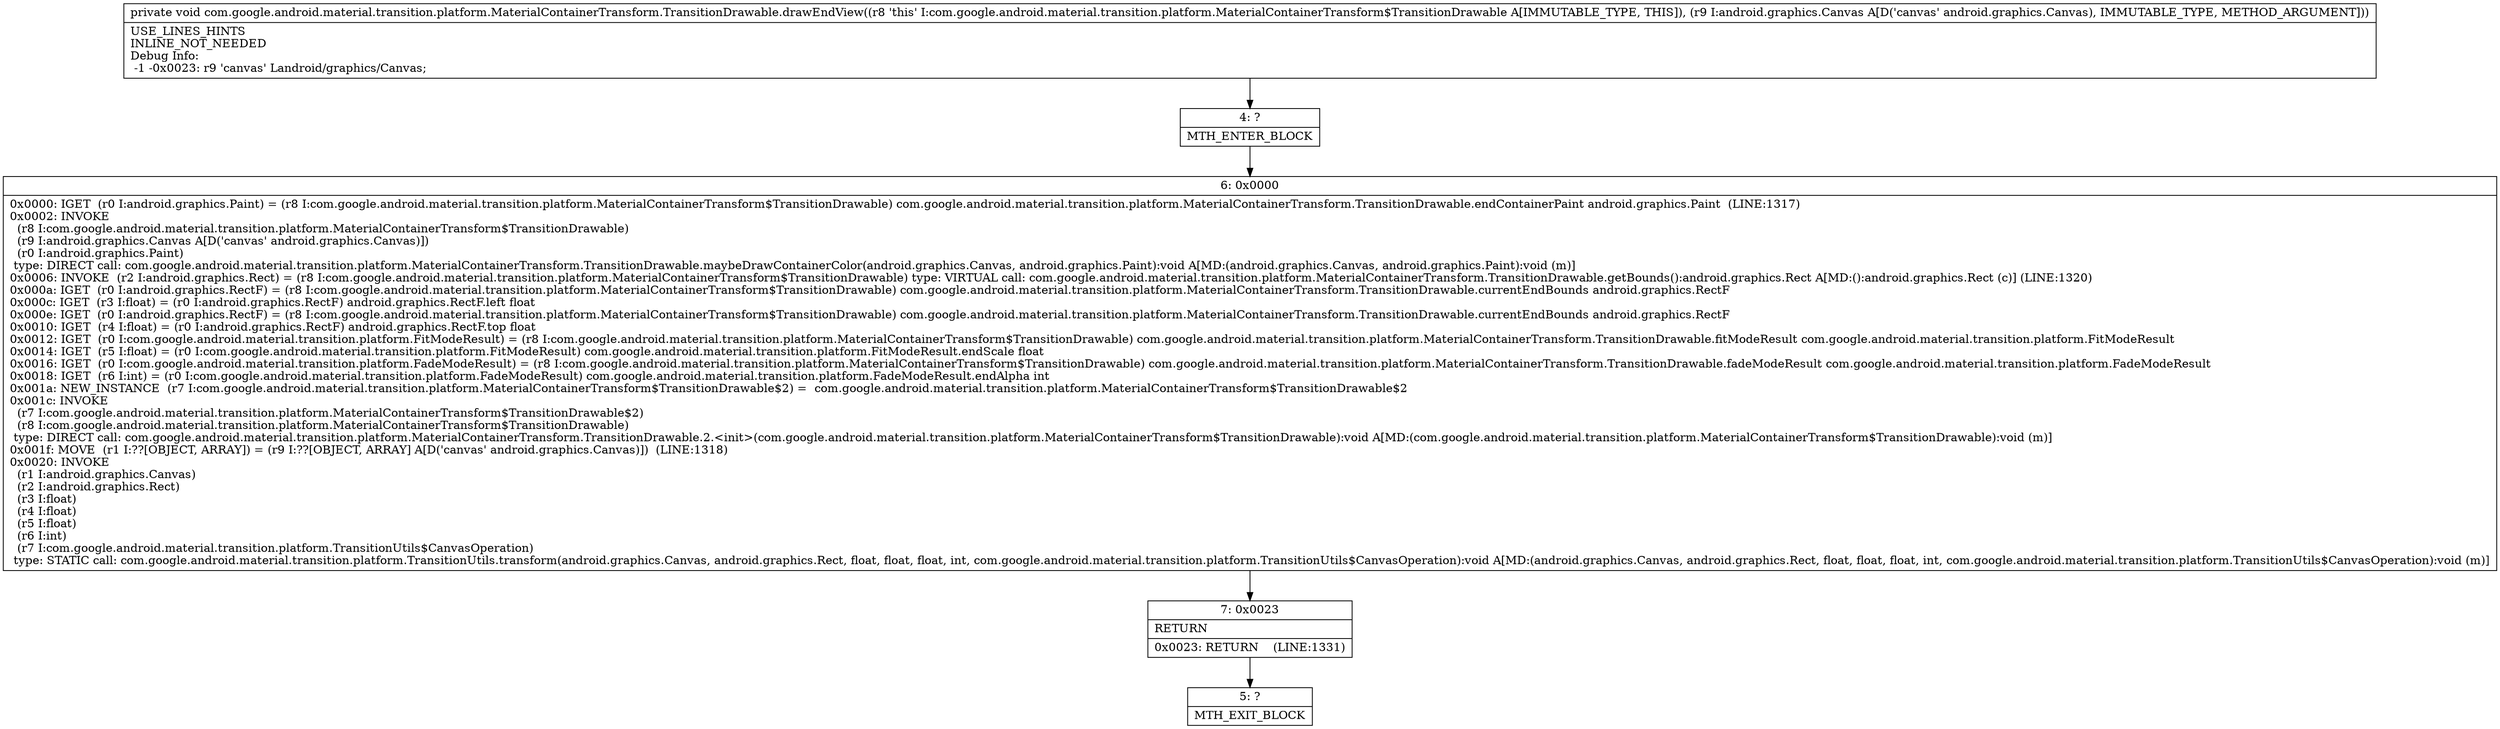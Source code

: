 digraph "CFG forcom.google.android.material.transition.platform.MaterialContainerTransform.TransitionDrawable.drawEndView(Landroid\/graphics\/Canvas;)V" {
Node_4 [shape=record,label="{4\:\ ?|MTH_ENTER_BLOCK\l}"];
Node_6 [shape=record,label="{6\:\ 0x0000|0x0000: IGET  (r0 I:android.graphics.Paint) = (r8 I:com.google.android.material.transition.platform.MaterialContainerTransform$TransitionDrawable) com.google.android.material.transition.platform.MaterialContainerTransform.TransitionDrawable.endContainerPaint android.graphics.Paint  (LINE:1317)\l0x0002: INVOKE  \l  (r8 I:com.google.android.material.transition.platform.MaterialContainerTransform$TransitionDrawable)\l  (r9 I:android.graphics.Canvas A[D('canvas' android.graphics.Canvas)])\l  (r0 I:android.graphics.Paint)\l type: DIRECT call: com.google.android.material.transition.platform.MaterialContainerTransform.TransitionDrawable.maybeDrawContainerColor(android.graphics.Canvas, android.graphics.Paint):void A[MD:(android.graphics.Canvas, android.graphics.Paint):void (m)]\l0x0006: INVOKE  (r2 I:android.graphics.Rect) = (r8 I:com.google.android.material.transition.platform.MaterialContainerTransform$TransitionDrawable) type: VIRTUAL call: com.google.android.material.transition.platform.MaterialContainerTransform.TransitionDrawable.getBounds():android.graphics.Rect A[MD:():android.graphics.Rect (c)] (LINE:1320)\l0x000a: IGET  (r0 I:android.graphics.RectF) = (r8 I:com.google.android.material.transition.platform.MaterialContainerTransform$TransitionDrawable) com.google.android.material.transition.platform.MaterialContainerTransform.TransitionDrawable.currentEndBounds android.graphics.RectF \l0x000c: IGET  (r3 I:float) = (r0 I:android.graphics.RectF) android.graphics.RectF.left float \l0x000e: IGET  (r0 I:android.graphics.RectF) = (r8 I:com.google.android.material.transition.platform.MaterialContainerTransform$TransitionDrawable) com.google.android.material.transition.platform.MaterialContainerTransform.TransitionDrawable.currentEndBounds android.graphics.RectF \l0x0010: IGET  (r4 I:float) = (r0 I:android.graphics.RectF) android.graphics.RectF.top float \l0x0012: IGET  (r0 I:com.google.android.material.transition.platform.FitModeResult) = (r8 I:com.google.android.material.transition.platform.MaterialContainerTransform$TransitionDrawable) com.google.android.material.transition.platform.MaterialContainerTransform.TransitionDrawable.fitModeResult com.google.android.material.transition.platform.FitModeResult \l0x0014: IGET  (r5 I:float) = (r0 I:com.google.android.material.transition.platform.FitModeResult) com.google.android.material.transition.platform.FitModeResult.endScale float \l0x0016: IGET  (r0 I:com.google.android.material.transition.platform.FadeModeResult) = (r8 I:com.google.android.material.transition.platform.MaterialContainerTransform$TransitionDrawable) com.google.android.material.transition.platform.MaterialContainerTransform.TransitionDrawable.fadeModeResult com.google.android.material.transition.platform.FadeModeResult \l0x0018: IGET  (r6 I:int) = (r0 I:com.google.android.material.transition.platform.FadeModeResult) com.google.android.material.transition.platform.FadeModeResult.endAlpha int \l0x001a: NEW_INSTANCE  (r7 I:com.google.android.material.transition.platform.MaterialContainerTransform$TransitionDrawable$2) =  com.google.android.material.transition.platform.MaterialContainerTransform$TransitionDrawable$2 \l0x001c: INVOKE  \l  (r7 I:com.google.android.material.transition.platform.MaterialContainerTransform$TransitionDrawable$2)\l  (r8 I:com.google.android.material.transition.platform.MaterialContainerTransform$TransitionDrawable)\l type: DIRECT call: com.google.android.material.transition.platform.MaterialContainerTransform.TransitionDrawable.2.\<init\>(com.google.android.material.transition.platform.MaterialContainerTransform$TransitionDrawable):void A[MD:(com.google.android.material.transition.platform.MaterialContainerTransform$TransitionDrawable):void (m)]\l0x001f: MOVE  (r1 I:??[OBJECT, ARRAY]) = (r9 I:??[OBJECT, ARRAY] A[D('canvas' android.graphics.Canvas)])  (LINE:1318)\l0x0020: INVOKE  \l  (r1 I:android.graphics.Canvas)\l  (r2 I:android.graphics.Rect)\l  (r3 I:float)\l  (r4 I:float)\l  (r5 I:float)\l  (r6 I:int)\l  (r7 I:com.google.android.material.transition.platform.TransitionUtils$CanvasOperation)\l type: STATIC call: com.google.android.material.transition.platform.TransitionUtils.transform(android.graphics.Canvas, android.graphics.Rect, float, float, float, int, com.google.android.material.transition.platform.TransitionUtils$CanvasOperation):void A[MD:(android.graphics.Canvas, android.graphics.Rect, float, float, float, int, com.google.android.material.transition.platform.TransitionUtils$CanvasOperation):void (m)]\l}"];
Node_7 [shape=record,label="{7\:\ 0x0023|RETURN\l|0x0023: RETURN    (LINE:1331)\l}"];
Node_5 [shape=record,label="{5\:\ ?|MTH_EXIT_BLOCK\l}"];
MethodNode[shape=record,label="{private void com.google.android.material.transition.platform.MaterialContainerTransform.TransitionDrawable.drawEndView((r8 'this' I:com.google.android.material.transition.platform.MaterialContainerTransform$TransitionDrawable A[IMMUTABLE_TYPE, THIS]), (r9 I:android.graphics.Canvas A[D('canvas' android.graphics.Canvas), IMMUTABLE_TYPE, METHOD_ARGUMENT]))  | USE_LINES_HINTS\lINLINE_NOT_NEEDED\lDebug Info:\l  \-1 \-0x0023: r9 'canvas' Landroid\/graphics\/Canvas;\l}"];
MethodNode -> Node_4;Node_4 -> Node_6;
Node_6 -> Node_7;
Node_7 -> Node_5;
}

